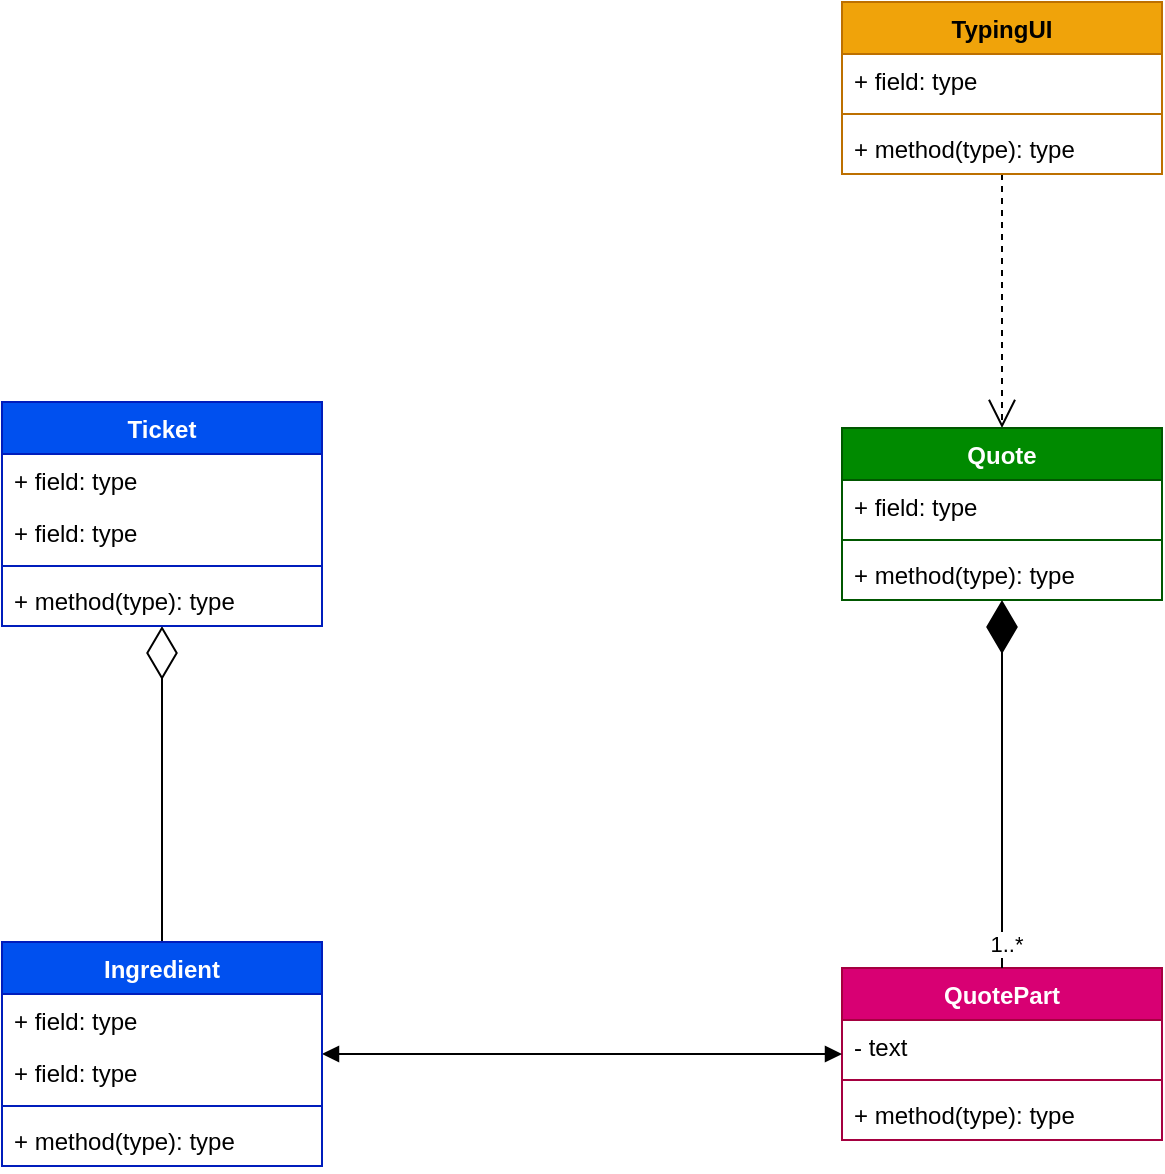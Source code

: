 <mxfile version="27.1.1">
  <diagram name="Page-1" id="j0khIBAnYjF9LHdlzVPX">
    <mxGraphModel dx="1243" dy="1999" grid="1" gridSize="10" guides="1" tooltips="1" connect="1" arrows="1" fold="1" page="1" pageScale="1" pageWidth="850" pageHeight="1100" math="0" shadow="0">
      <root>
        <mxCell id="0" />
        <mxCell id="1" parent="0" />
        <mxCell id="KheU0Lfmn1Fcaas4t0J7-40" value="" style="edgeStyle=orthogonalEdgeStyle;rounded=0;orthogonalLoop=1;jettySize=auto;html=1;endArrow=diamondThin;endFill=0;endSize=24;" edge="1" parent="1" source="KheU0Lfmn1Fcaas4t0J7-35" target="KheU0Lfmn1Fcaas4t0J7-1">
          <mxGeometry relative="1" as="geometry">
            <Array as="points">
              <mxPoint x="160" y="320" />
              <mxPoint x="160" y="320" />
            </Array>
          </mxGeometry>
        </mxCell>
        <mxCell id="KheU0Lfmn1Fcaas4t0J7-1" value="Ticket" style="swimlane;fontStyle=1;align=center;verticalAlign=top;childLayout=stackLayout;horizontal=1;startSize=26;horizontalStack=0;resizeParent=1;resizeParentMax=0;resizeLast=0;collapsible=1;marginBottom=0;whiteSpace=wrap;html=1;fillColor=#0050ef;fontColor=#ffffff;strokeColor=#001DBC;" vertex="1" parent="1">
          <mxGeometry x="80" y="100" width="160" height="112" as="geometry" />
        </mxCell>
        <mxCell id="KheU0Lfmn1Fcaas4t0J7-2" value="+ field: type" style="text;strokeColor=none;fillColor=none;align=left;verticalAlign=top;spacingLeft=4;spacingRight=4;overflow=hidden;rotatable=0;points=[[0,0.5],[1,0.5]];portConstraint=eastwest;whiteSpace=wrap;html=1;" vertex="1" parent="KheU0Lfmn1Fcaas4t0J7-1">
          <mxGeometry y="26" width="160" height="26" as="geometry" />
        </mxCell>
        <mxCell id="KheU0Lfmn1Fcaas4t0J7-6" value="+ field: type" style="text;strokeColor=none;fillColor=none;align=left;verticalAlign=top;spacingLeft=4;spacingRight=4;overflow=hidden;rotatable=0;points=[[0,0.5],[1,0.5]];portConstraint=eastwest;whiteSpace=wrap;html=1;" vertex="1" parent="KheU0Lfmn1Fcaas4t0J7-1">
          <mxGeometry y="52" width="160" height="26" as="geometry" />
        </mxCell>
        <mxCell id="KheU0Lfmn1Fcaas4t0J7-3" value="" style="line;strokeWidth=1;fillColor=none;align=left;verticalAlign=middle;spacingTop=-1;spacingLeft=3;spacingRight=3;rotatable=0;labelPosition=right;points=[];portConstraint=eastwest;strokeColor=inherit;" vertex="1" parent="KheU0Lfmn1Fcaas4t0J7-1">
          <mxGeometry y="78" width="160" height="8" as="geometry" />
        </mxCell>
        <mxCell id="KheU0Lfmn1Fcaas4t0J7-4" value="+ method(type): type" style="text;strokeColor=none;fillColor=none;align=left;verticalAlign=top;spacingLeft=4;spacingRight=4;overflow=hidden;rotatable=0;points=[[0,0.5],[1,0.5]];portConstraint=eastwest;whiteSpace=wrap;html=1;" vertex="1" parent="KheU0Lfmn1Fcaas4t0J7-1">
          <mxGeometry y="86" width="160" height="26" as="geometry" />
        </mxCell>
        <mxCell id="KheU0Lfmn1Fcaas4t0J7-56" value="" style="edgeStyle=orthogonalEdgeStyle;rounded=0;orthogonalLoop=1;jettySize=auto;html=1;endArrow=open;endSize=12;dashed=1;" edge="1" parent="1" source="KheU0Lfmn1Fcaas4t0J7-52" target="KheU0Lfmn1Fcaas4t0J7-7">
          <mxGeometry relative="1" as="geometry" />
        </mxCell>
        <mxCell id="KheU0Lfmn1Fcaas4t0J7-7" value="Quote" style="swimlane;fontStyle=1;align=center;verticalAlign=top;childLayout=stackLayout;horizontal=1;startSize=26;horizontalStack=0;resizeParent=1;resizeParentMax=0;resizeLast=0;collapsible=1;marginBottom=0;whiteSpace=wrap;html=1;fillColor=#008a00;fontColor=#ffffff;strokeColor=#005700;" vertex="1" parent="1">
          <mxGeometry x="500" y="113" width="160" height="86" as="geometry" />
        </mxCell>
        <mxCell id="KheU0Lfmn1Fcaas4t0J7-8" value="+ field: type" style="text;strokeColor=none;fillColor=none;align=left;verticalAlign=top;spacingLeft=4;spacingRight=4;overflow=hidden;rotatable=0;points=[[0,0.5],[1,0.5]];portConstraint=eastwest;whiteSpace=wrap;html=1;" vertex="1" parent="KheU0Lfmn1Fcaas4t0J7-7">
          <mxGeometry y="26" width="160" height="26" as="geometry" />
        </mxCell>
        <mxCell id="KheU0Lfmn1Fcaas4t0J7-9" value="" style="line;strokeWidth=1;fillColor=none;align=left;verticalAlign=middle;spacingTop=-1;spacingLeft=3;spacingRight=3;rotatable=0;labelPosition=right;points=[];portConstraint=eastwest;strokeColor=inherit;" vertex="1" parent="KheU0Lfmn1Fcaas4t0J7-7">
          <mxGeometry y="52" width="160" height="8" as="geometry" />
        </mxCell>
        <mxCell id="KheU0Lfmn1Fcaas4t0J7-10" value="+ method(type): type" style="text;strokeColor=none;fillColor=none;align=left;verticalAlign=top;spacingLeft=4;spacingRight=4;overflow=hidden;rotatable=0;points=[[0,0.5],[1,0.5]];portConstraint=eastwest;whiteSpace=wrap;html=1;" vertex="1" parent="KheU0Lfmn1Fcaas4t0J7-7">
          <mxGeometry y="60" width="160" height="26" as="geometry" />
        </mxCell>
        <mxCell id="KheU0Lfmn1Fcaas4t0J7-11" value="QuotePart" style="swimlane;fontStyle=1;align=center;verticalAlign=top;childLayout=stackLayout;horizontal=1;startSize=26;horizontalStack=0;resizeParent=1;resizeParentMax=0;resizeLast=0;collapsible=1;marginBottom=0;whiteSpace=wrap;html=1;fillColor=#d80073;fontColor=#ffffff;strokeColor=#A50040;" vertex="1" parent="1">
          <mxGeometry x="500" y="383" width="160" height="86" as="geometry" />
        </mxCell>
        <mxCell id="KheU0Lfmn1Fcaas4t0J7-12" value="- text" style="text;strokeColor=none;fillColor=none;align=left;verticalAlign=top;spacingLeft=4;spacingRight=4;overflow=hidden;rotatable=0;points=[[0,0.5],[1,0.5]];portConstraint=eastwest;whiteSpace=wrap;html=1;" vertex="1" parent="KheU0Lfmn1Fcaas4t0J7-11">
          <mxGeometry y="26" width="160" height="26" as="geometry" />
        </mxCell>
        <mxCell id="KheU0Lfmn1Fcaas4t0J7-13" value="" style="line;strokeWidth=1;fillColor=none;align=left;verticalAlign=middle;spacingTop=-1;spacingLeft=3;spacingRight=3;rotatable=0;labelPosition=right;points=[];portConstraint=eastwest;strokeColor=inherit;" vertex="1" parent="KheU0Lfmn1Fcaas4t0J7-11">
          <mxGeometry y="52" width="160" height="8" as="geometry" />
        </mxCell>
        <mxCell id="KheU0Lfmn1Fcaas4t0J7-14" value="+ method(type): type" style="text;strokeColor=none;fillColor=none;align=left;verticalAlign=top;spacingLeft=4;spacingRight=4;overflow=hidden;rotatable=0;points=[[0,0.5],[1,0.5]];portConstraint=eastwest;whiteSpace=wrap;html=1;" vertex="1" parent="KheU0Lfmn1Fcaas4t0J7-11">
          <mxGeometry y="60" width="160" height="26" as="geometry" />
        </mxCell>
        <mxCell id="KheU0Lfmn1Fcaas4t0J7-18" value="" style="endArrow=diamondThin;endFill=1;endSize=24;html=1;rounded=0;exitX=0.5;exitY=0;exitDx=0;exitDy=0;entryX=0.5;entryY=1;entryDx=0;entryDy=0;" edge="1" parent="1" source="KheU0Lfmn1Fcaas4t0J7-11" target="KheU0Lfmn1Fcaas4t0J7-7">
          <mxGeometry width="160" relative="1" as="geometry">
            <mxPoint x="250" y="470" as="sourcePoint" />
            <mxPoint x="410" y="470" as="targetPoint" />
          </mxGeometry>
        </mxCell>
        <mxCell id="KheU0Lfmn1Fcaas4t0J7-47" value="1..*" style="edgeLabel;html=1;align=center;verticalAlign=middle;resizable=0;points=[];" vertex="1" connectable="0" parent="KheU0Lfmn1Fcaas4t0J7-18">
          <mxGeometry x="-0.87" y="-2" relative="1" as="geometry">
            <mxPoint as="offset" />
          </mxGeometry>
        </mxCell>
        <mxCell id="KheU0Lfmn1Fcaas4t0J7-44" style="edgeStyle=orthogonalEdgeStyle;rounded=0;orthogonalLoop=1;jettySize=auto;html=1;exitX=1;exitY=0.5;exitDx=0;exitDy=0;entryX=0;entryY=0.5;entryDx=0;entryDy=0;endArrow=block;startArrow=block;endFill=1;startFill=1;" edge="1" parent="1" source="KheU0Lfmn1Fcaas4t0J7-35" target="KheU0Lfmn1Fcaas4t0J7-11">
          <mxGeometry relative="1" as="geometry" />
        </mxCell>
        <mxCell id="KheU0Lfmn1Fcaas4t0J7-35" value="Ingredient" style="swimlane;fontStyle=1;align=center;verticalAlign=top;childLayout=stackLayout;horizontal=1;startSize=26;horizontalStack=0;resizeParent=1;resizeParentMax=0;resizeLast=0;collapsible=1;marginBottom=0;whiteSpace=wrap;html=1;fillColor=#0050ef;fontColor=#ffffff;strokeColor=#001DBC;" vertex="1" parent="1">
          <mxGeometry x="80" y="370" width="160" height="112" as="geometry" />
        </mxCell>
        <mxCell id="KheU0Lfmn1Fcaas4t0J7-36" value="+ field: type" style="text;strokeColor=none;fillColor=none;align=left;verticalAlign=top;spacingLeft=4;spacingRight=4;overflow=hidden;rotatable=0;points=[[0,0.5],[1,0.5]];portConstraint=eastwest;whiteSpace=wrap;html=1;" vertex="1" parent="KheU0Lfmn1Fcaas4t0J7-35">
          <mxGeometry y="26" width="160" height="26" as="geometry" />
        </mxCell>
        <mxCell id="KheU0Lfmn1Fcaas4t0J7-37" value="+ field: type" style="text;strokeColor=none;fillColor=none;align=left;verticalAlign=top;spacingLeft=4;spacingRight=4;overflow=hidden;rotatable=0;points=[[0,0.5],[1,0.5]];portConstraint=eastwest;whiteSpace=wrap;html=1;" vertex="1" parent="KheU0Lfmn1Fcaas4t0J7-35">
          <mxGeometry y="52" width="160" height="26" as="geometry" />
        </mxCell>
        <mxCell id="KheU0Lfmn1Fcaas4t0J7-38" value="" style="line;strokeWidth=1;fillColor=none;align=left;verticalAlign=middle;spacingTop=-1;spacingLeft=3;spacingRight=3;rotatable=0;labelPosition=right;points=[];portConstraint=eastwest;strokeColor=inherit;" vertex="1" parent="KheU0Lfmn1Fcaas4t0J7-35">
          <mxGeometry y="78" width="160" height="8" as="geometry" />
        </mxCell>
        <mxCell id="KheU0Lfmn1Fcaas4t0J7-39" value="+ method(type): type" style="text;strokeColor=none;fillColor=none;align=left;verticalAlign=top;spacingLeft=4;spacingRight=4;overflow=hidden;rotatable=0;points=[[0,0.5],[1,0.5]];portConstraint=eastwest;whiteSpace=wrap;html=1;" vertex="1" parent="KheU0Lfmn1Fcaas4t0J7-35">
          <mxGeometry y="86" width="160" height="26" as="geometry" />
        </mxCell>
        <mxCell id="KheU0Lfmn1Fcaas4t0J7-52" value="TypingUI" style="swimlane;fontStyle=1;align=center;verticalAlign=top;childLayout=stackLayout;horizontal=1;startSize=26;horizontalStack=0;resizeParent=1;resizeParentMax=0;resizeLast=0;collapsible=1;marginBottom=0;whiteSpace=wrap;html=1;fillColor=#f0a30a;fontColor=#000000;strokeColor=#BD7000;" vertex="1" parent="1">
          <mxGeometry x="500" y="-100" width="160" height="86" as="geometry" />
        </mxCell>
        <mxCell id="KheU0Lfmn1Fcaas4t0J7-53" value="+ field: type" style="text;strokeColor=none;fillColor=none;align=left;verticalAlign=top;spacingLeft=4;spacingRight=4;overflow=hidden;rotatable=0;points=[[0,0.5],[1,0.5]];portConstraint=eastwest;whiteSpace=wrap;html=1;" vertex="1" parent="KheU0Lfmn1Fcaas4t0J7-52">
          <mxGeometry y="26" width="160" height="26" as="geometry" />
        </mxCell>
        <mxCell id="KheU0Lfmn1Fcaas4t0J7-54" value="" style="line;strokeWidth=1;fillColor=none;align=left;verticalAlign=middle;spacingTop=-1;spacingLeft=3;spacingRight=3;rotatable=0;labelPosition=right;points=[];portConstraint=eastwest;strokeColor=inherit;" vertex="1" parent="KheU0Lfmn1Fcaas4t0J7-52">
          <mxGeometry y="52" width="160" height="8" as="geometry" />
        </mxCell>
        <mxCell id="KheU0Lfmn1Fcaas4t0J7-55" value="+ method(type): type" style="text;strokeColor=none;fillColor=none;align=left;verticalAlign=top;spacingLeft=4;spacingRight=4;overflow=hidden;rotatable=0;points=[[0,0.5],[1,0.5]];portConstraint=eastwest;whiteSpace=wrap;html=1;" vertex="1" parent="KheU0Lfmn1Fcaas4t0J7-52">
          <mxGeometry y="60" width="160" height="26" as="geometry" />
        </mxCell>
      </root>
    </mxGraphModel>
  </diagram>
</mxfile>
